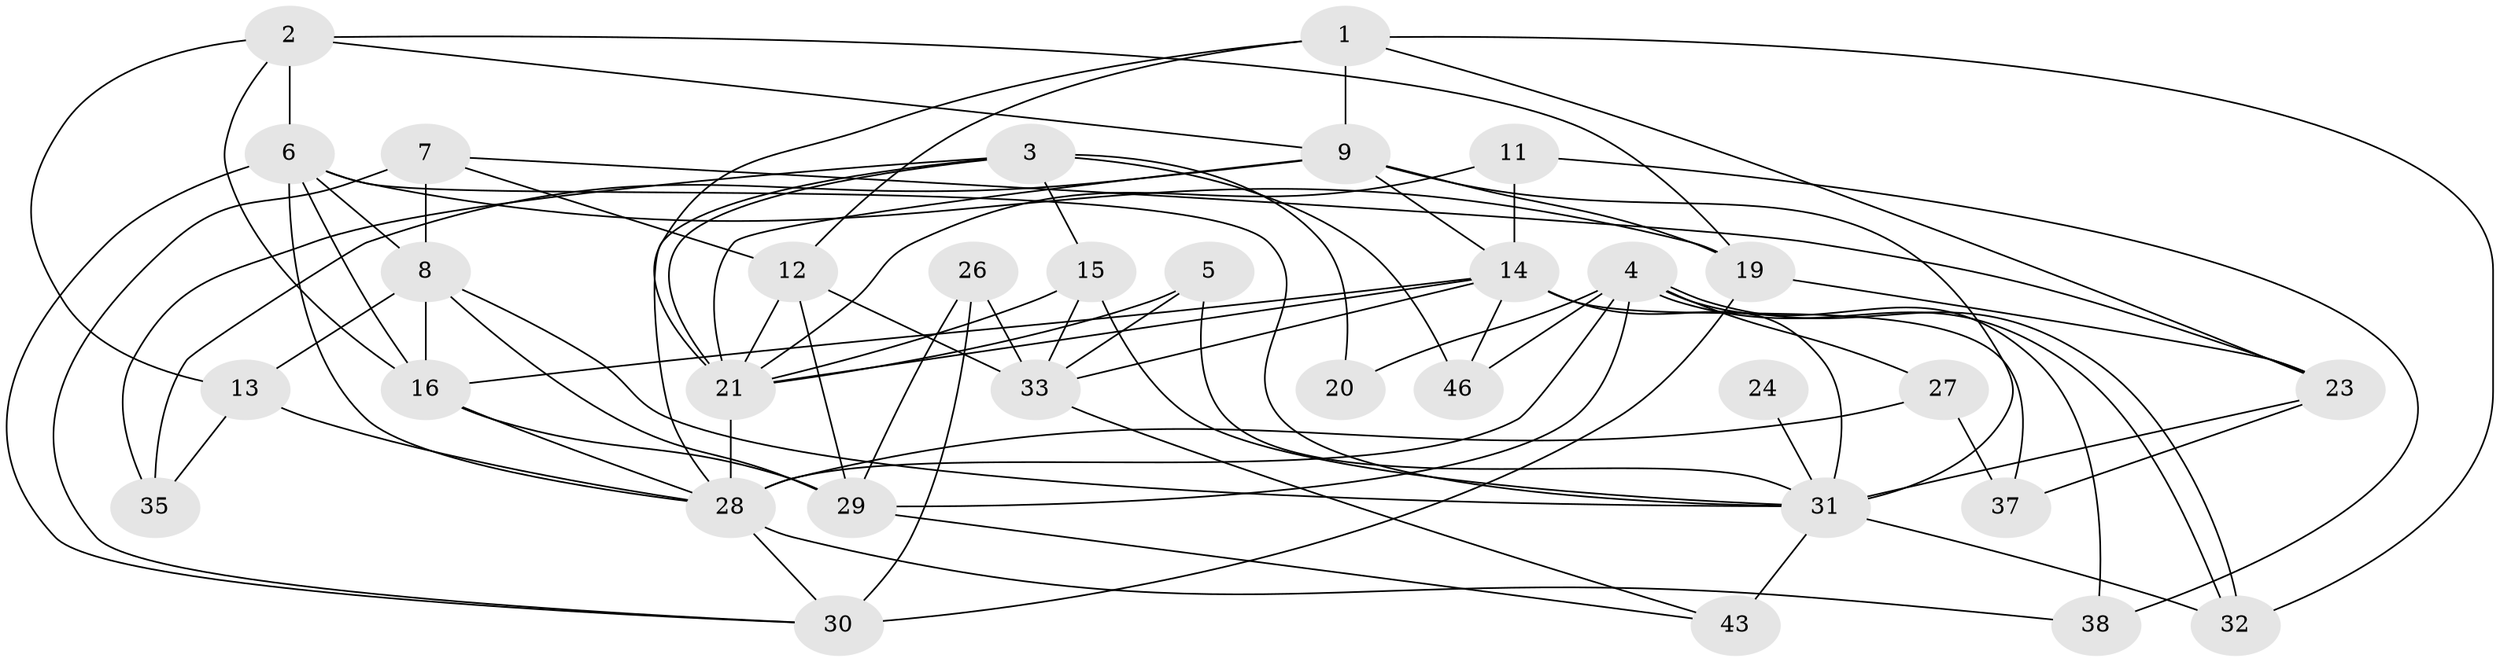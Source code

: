 // original degree distribution, {6: 0.09259259259259259, 3: 0.4074074074074074, 5: 0.14814814814814814, 4: 0.16666666666666666, 8: 0.037037037037037035, 2: 0.1111111111111111, 9: 0.018518518518518517, 7: 0.018518518518518517}
// Generated by graph-tools (version 1.1) at 2025/41/03/06/25 10:41:54]
// undirected, 33 vertices, 82 edges
graph export_dot {
graph [start="1"]
  node [color=gray90,style=filled];
  1 [super="+22"];
  2 [super="+50"];
  3 [super="+25"];
  4 [super="+10"];
  5;
  6 [super="+45"];
  7 [super="+52"];
  8 [super="+40"];
  9 [super="+54"];
  11 [super="+17"];
  12 [super="+42"];
  13 [super="+36"];
  14 [super="+53"];
  15 [super="+18"];
  16 [super="+39"];
  19 [super="+44"];
  20;
  21 [super="+41"];
  23;
  24;
  26;
  27;
  28 [super="+47"];
  29 [super="+48"];
  30 [super="+34"];
  31 [super="+49"];
  32;
  33 [super="+51"];
  35;
  37;
  38;
  43;
  46;
  1 -- 32;
  1 -- 12;
  1 -- 23;
  1 -- 21;
  1 -- 9 [weight=2];
  2 -- 19;
  2 -- 16;
  2 -- 9;
  2 -- 13;
  2 -- 6;
  3 -- 46;
  3 -- 20;
  3 -- 21;
  3 -- 35;
  3 -- 28;
  3 -- 15;
  4 -- 28;
  4 -- 32;
  4 -- 32;
  4 -- 20;
  4 -- 46;
  4 -- 27;
  4 -- 29;
  4 -- 38;
  5 -- 21;
  5 -- 31;
  5 -- 33;
  6 -- 8;
  6 -- 19;
  6 -- 28;
  6 -- 16;
  6 -- 31;
  6 -- 30;
  7 -- 23;
  7 -- 30;
  7 -- 12;
  7 -- 8;
  8 -- 16;
  8 -- 13;
  8 -- 29;
  8 -- 31;
  9 -- 19;
  9 -- 21;
  9 -- 35;
  9 -- 31;
  9 -- 14;
  11 -- 21;
  11 -- 38;
  11 -- 14;
  12 -- 33;
  12 -- 21;
  12 -- 29;
  13 -- 35;
  13 -- 28;
  14 -- 21;
  14 -- 33;
  14 -- 37;
  14 -- 46;
  14 -- 16;
  14 -- 31;
  15 -- 21;
  15 -- 33;
  15 -- 31;
  16 -- 28;
  16 -- 29;
  19 -- 30 [weight=2];
  19 -- 23;
  21 -- 28;
  23 -- 37;
  23 -- 31;
  24 -- 31 [weight=2];
  26 -- 30;
  26 -- 29;
  26 -- 33;
  27 -- 37;
  27 -- 28;
  28 -- 30;
  28 -- 38;
  29 -- 43;
  31 -- 43;
  31 -- 32;
  33 -- 43;
}

